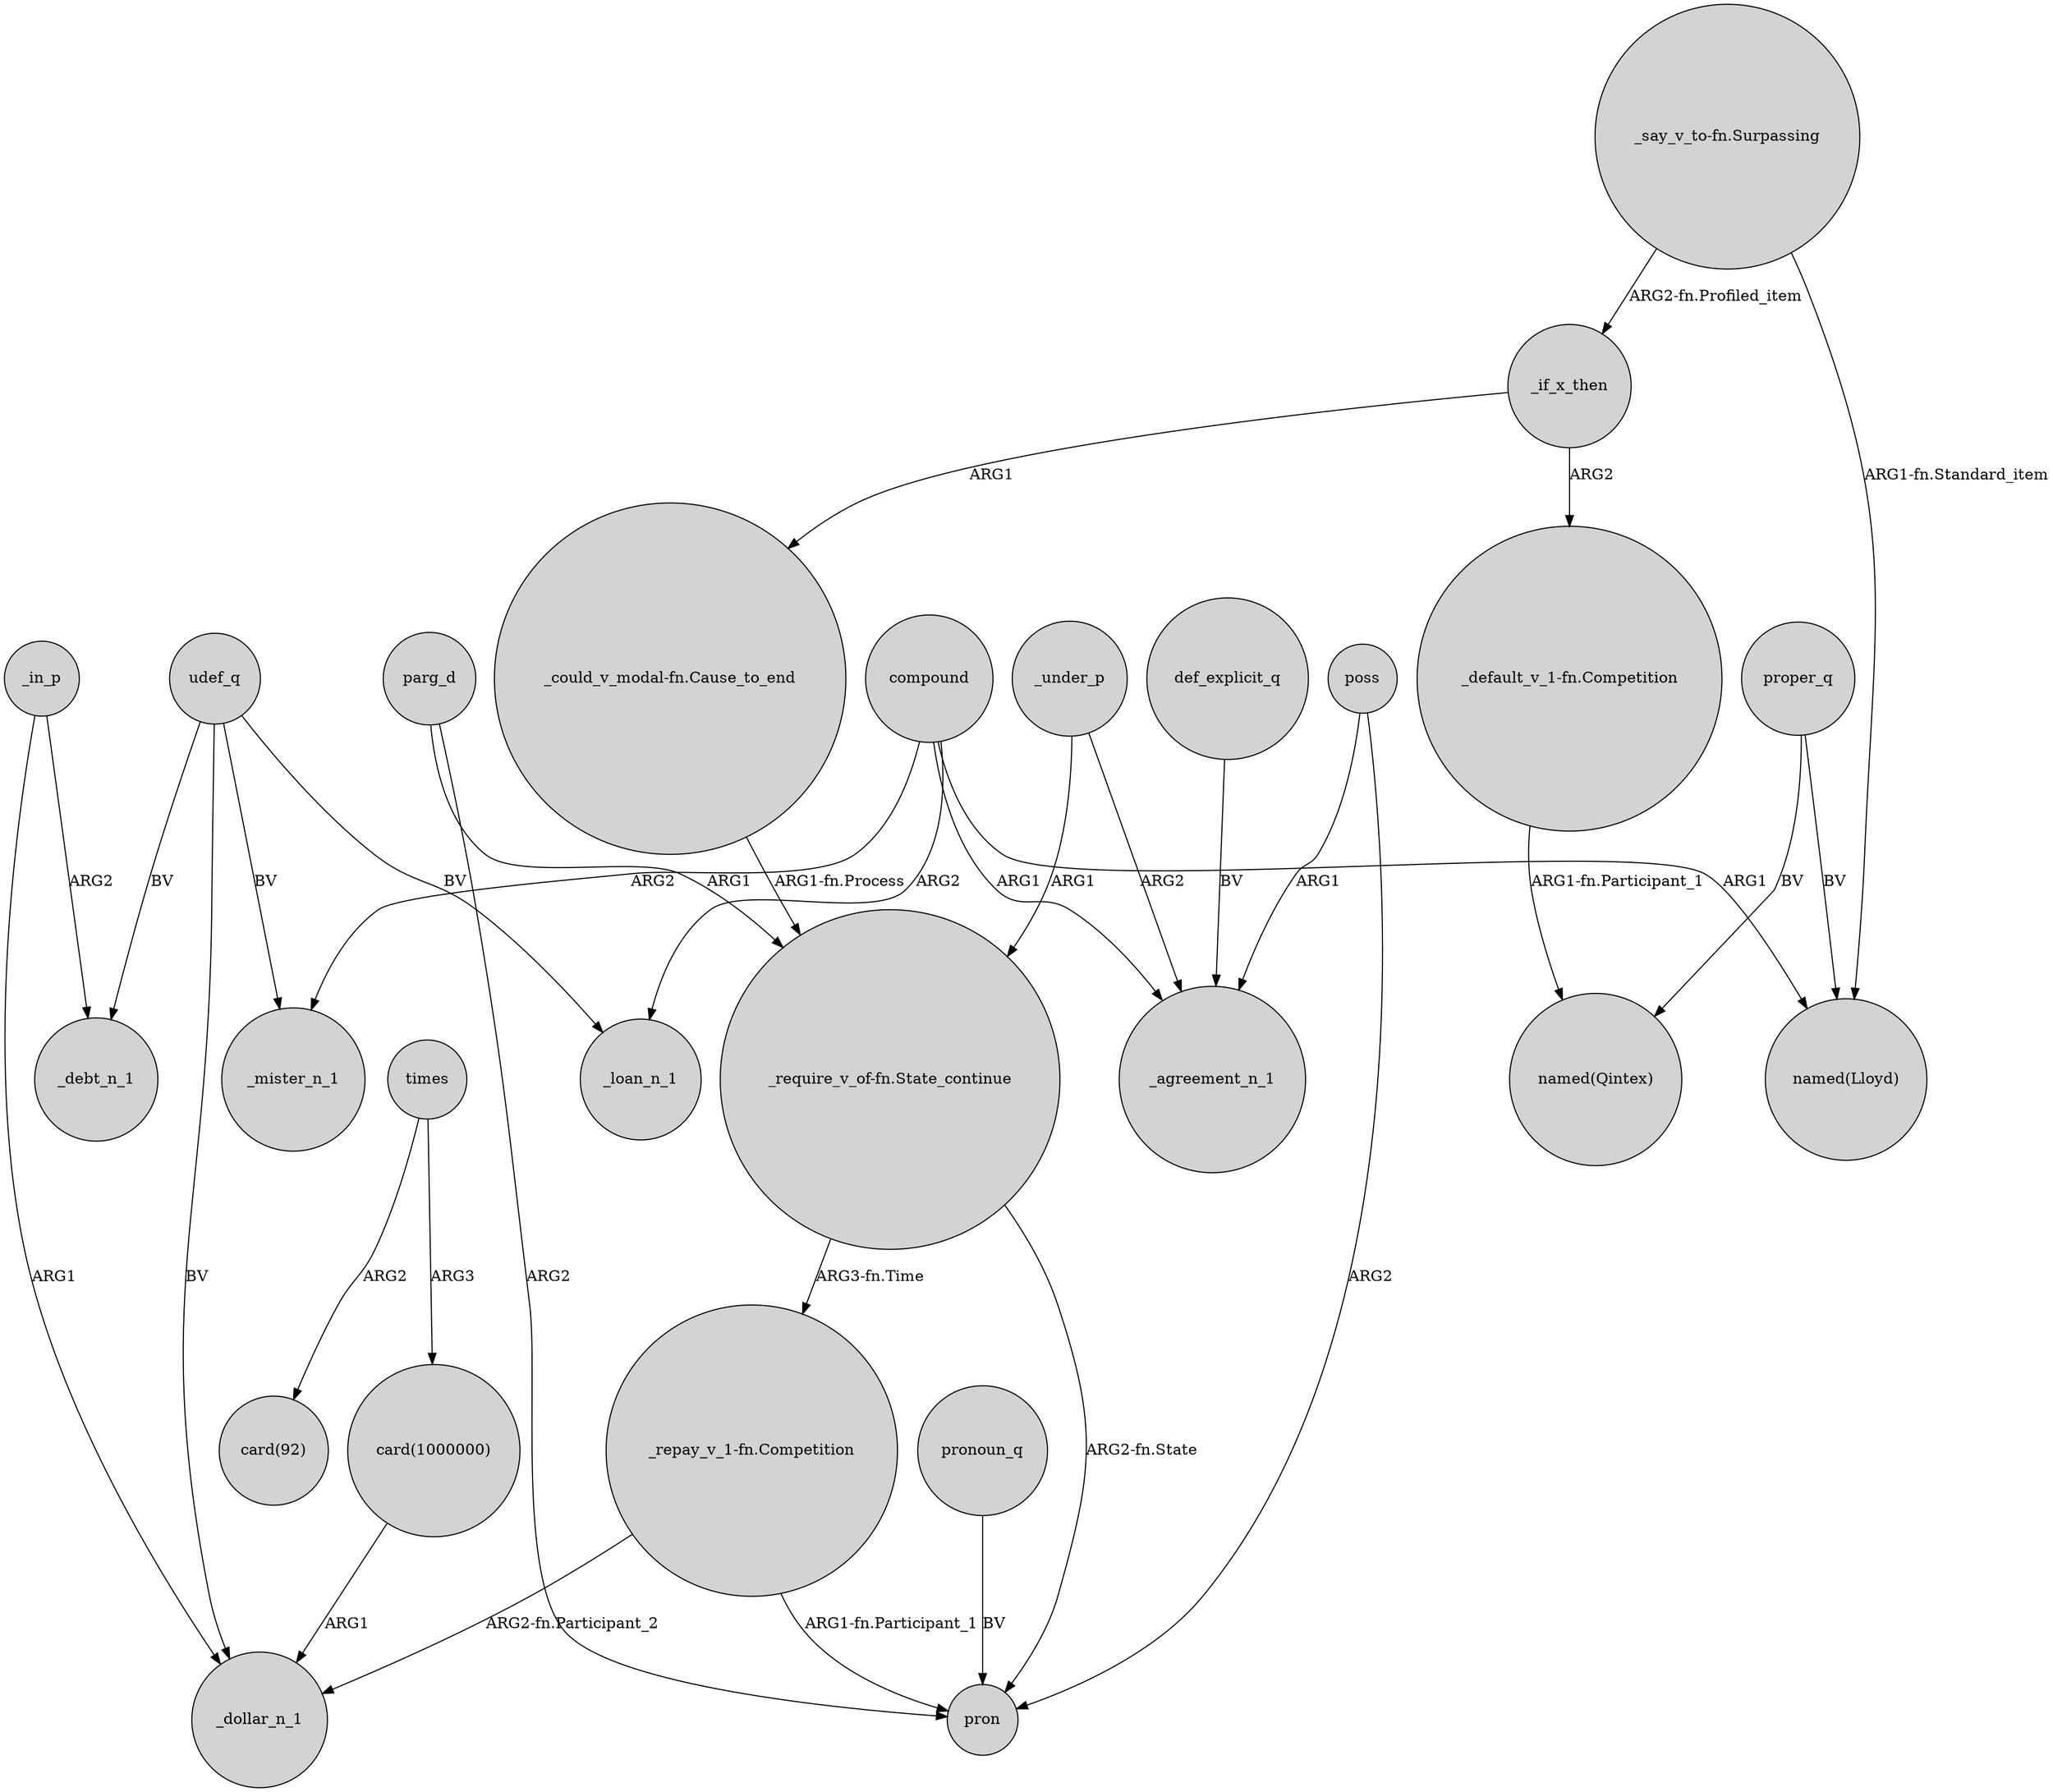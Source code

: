 digraph {
	node [shape=circle style=filled]
	compound -> _mister_n_1 [label=ARG2]
	times -> "card(92)" [label=ARG2]
	def_explicit_q -> _agreement_n_1 [label=BV]
	compound -> _loan_n_1 [label=ARG2]
	udef_q -> _loan_n_1 [label=BV]
	poss -> _agreement_n_1 [label=ARG1]
	parg_d -> pron [label=ARG2]
	_if_x_then -> "_default_v_1-fn.Competition" [label=ARG2]
	"_require_v_of-fn.State_continue" -> pron [label="ARG2-fn.State"]
	times -> "card(1000000)" [label=ARG3]
	parg_d -> "_require_v_of-fn.State_continue" [label=ARG1]
	udef_q -> _mister_n_1 [label=BV]
	compound -> "named(Lloyd)" [label=ARG1]
	_if_x_then -> "_could_v_modal-fn.Cause_to_end" [label=ARG1]
	"_require_v_of-fn.State_continue" -> "_repay_v_1-fn.Competition" [label="ARG3-fn.Time"]
	pronoun_q -> pron [label=BV]
	_in_p -> _dollar_n_1 [label=ARG1]
	poss -> pron [label=ARG2]
	"_say_v_to-fn.Surpassing" -> "named(Lloyd)" [label="ARG1-fn.Standard_item"]
	udef_q -> _debt_n_1 [label=BV]
	proper_q -> "named(Lloyd)" [label=BV]
	udef_q -> _dollar_n_1 [label=BV]
	"card(1000000)" -> _dollar_n_1 [label=ARG1]
	"_repay_v_1-fn.Competition" -> pron [label="ARG1-fn.Participant_1"]
	"_say_v_to-fn.Surpassing" -> _if_x_then [label="ARG2-fn.Profiled_item"]
	_in_p -> _debt_n_1 [label=ARG2]
	proper_q -> "named(Qintex)" [label=BV]
	_under_p -> _agreement_n_1 [label=ARG2]
	"_could_v_modal-fn.Cause_to_end" -> "_require_v_of-fn.State_continue" [label="ARG1-fn.Process"]
	compound -> _agreement_n_1 [label=ARG1]
	"_default_v_1-fn.Competition" -> "named(Qintex)" [label="ARG1-fn.Participant_1"]
	_under_p -> "_require_v_of-fn.State_continue" [label=ARG1]
	"_repay_v_1-fn.Competition" -> _dollar_n_1 [label="ARG2-fn.Participant_2"]
}
